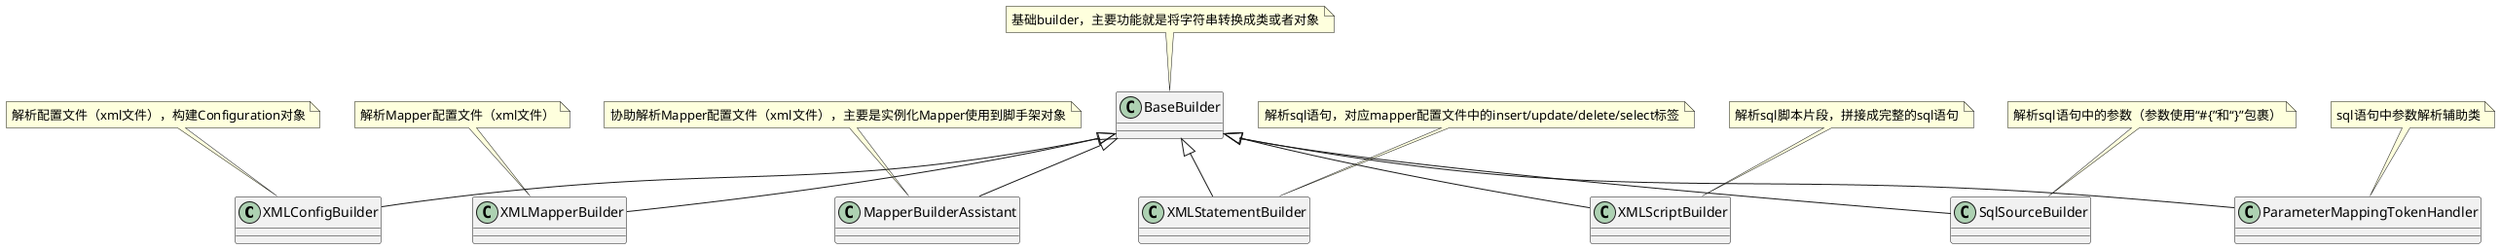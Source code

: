 @startuml

class XMLConfigBuilder extends BaseBuilder

note top of BaseBuilder
    基础builder，主要功能就是将字符串转换成类或者对象
end note

note top of XMLConfigBuilder
    解析配置文件（xml文件），构建Configuration对象
end note

class XMLMapperBuilder extends BaseBuilder

note top of XMLMapperBuilder
    解析Mapper配置文件（xml文件）
end note

class MapperBuilderAssistant extends BaseBuilder

note top of MapperBuilderAssistant
    协助解析Mapper配置文件（xml文件），主要是实例化Mapper使用到脚手架对象
end note

class XMLStatementBuilder extends BaseBuilder

note top of XMLStatementBuilder
    解析sql语句，对应mapper配置文件中的insert/update/delete/select标签
end note

class XMLScriptBuilder extends BaseBuilder

note top of XMLScriptBuilder
    解析sql脚本片段，拼接成完整的sql语句
end note

class SqlSourceBuilder extends BaseBuilder

note top of SqlSourceBuilder
    解析sql语句中的参数（参数使用“#{”和“}”包裹）
end note

class ParameterMappingTokenHandler extends BaseBuilder

note top of ParameterMappingTokenHandler
    sql语句中参数解析辅助类
end note

@enduml